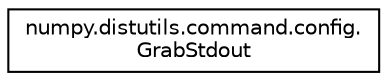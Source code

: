 digraph "Graphical Class Hierarchy"
{
 // LATEX_PDF_SIZE
  edge [fontname="Helvetica",fontsize="10",labelfontname="Helvetica",labelfontsize="10"];
  node [fontname="Helvetica",fontsize="10",shape=record];
  rankdir="LR";
  Node0 [label="numpy.distutils.command.config.\lGrabStdout",height=0.2,width=0.4,color="black", fillcolor="white", style="filled",URL="$classnumpy_1_1distutils_1_1command_1_1config_1_1GrabStdout.html",tooltip=" "];
}
